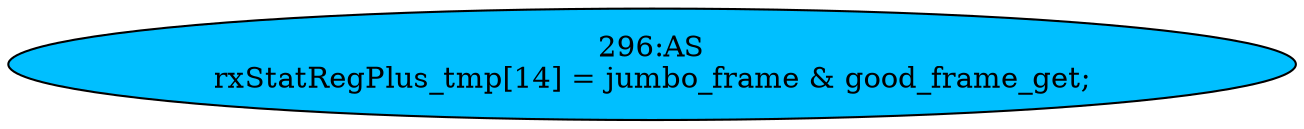 strict digraph "" {
	node [label="\N"];
	"296:AS"	 [ast="<pyverilog.vparser.ast.Assign object at 0x7fd29a783d50>",
		def_var="['rxStatRegPlus_tmp']",
		fillcolor=deepskyblue,
		label="296:AS
rxStatRegPlus_tmp[14] = jumbo_frame & good_frame_get;",
		statements="[]",
		style=filled,
		typ=Assign,
		use_var="['jumbo_frame', 'good_frame_get']"];
}
